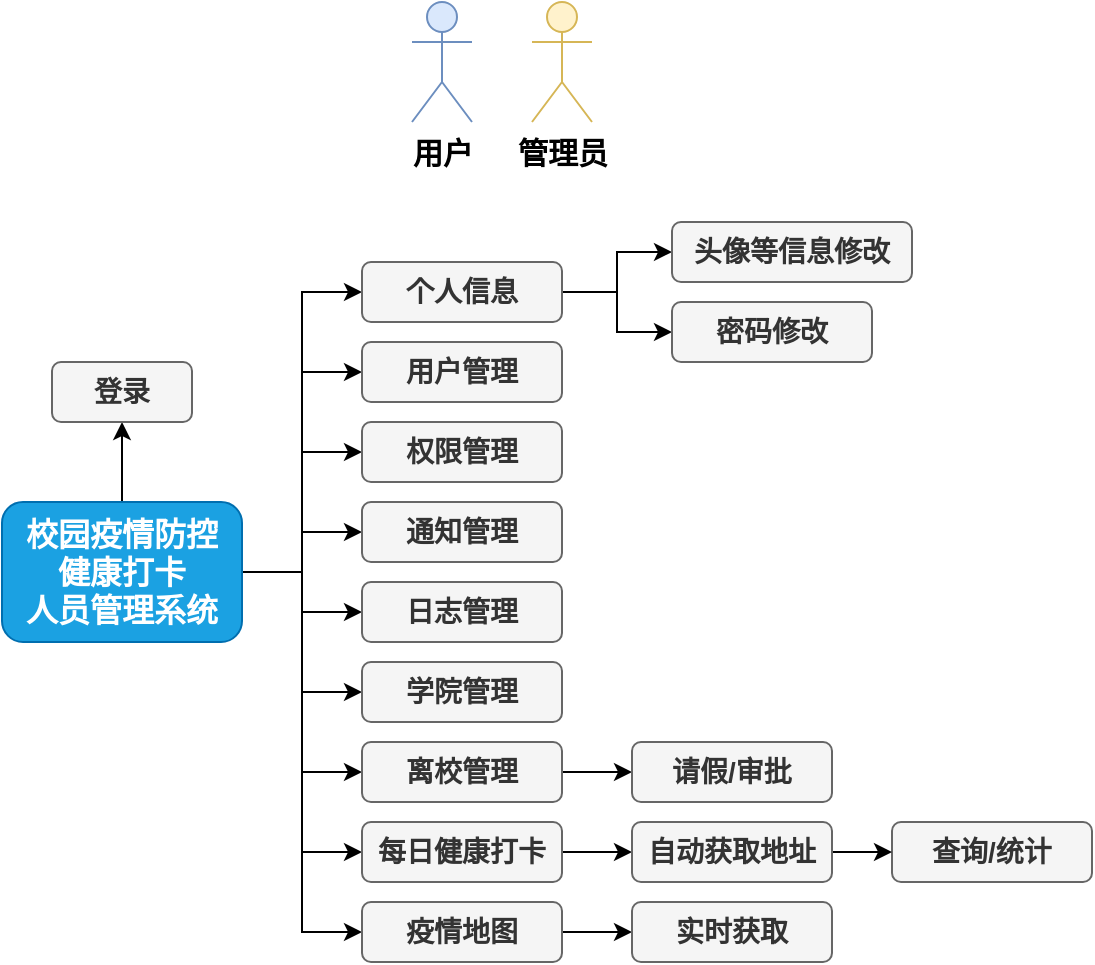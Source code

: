 <mxfile version="17.1.3" type="github">
  <diagram id="yorWovq_tISe7ccQDG3e" name="Page-1">
    <mxGraphModel dx="1038" dy="579" grid="1" gridSize="10" guides="1" tooltips="1" connect="1" arrows="1" fold="1" page="1" pageScale="1" pageWidth="827" pageHeight="1169" math="0" shadow="0">
      <root>
        <mxCell id="0" />
        <mxCell id="1" parent="0" />
        <mxCell id="5rIF5Xdq-ZtbnCXGbU9Z-2" value="用户" style="shape=umlActor;verticalLabelPosition=bottom;verticalAlign=top;html=1;outlineConnect=0;fillColor=#dae8fc;strokeColor=#6c8ebf;fontStyle=1;fontSize=15;" parent="1" vertex="1">
          <mxGeometry x="250" y="70" width="30" height="60" as="geometry" />
        </mxCell>
        <mxCell id="5rIF5Xdq-ZtbnCXGbU9Z-4" value="管理员" style="shape=umlActor;verticalLabelPosition=bottom;verticalAlign=top;html=1;outlineConnect=0;fillColor=#fff2cc;strokeColor=#d6b656;fontStyle=1;fontSize=15;" parent="1" vertex="1">
          <mxGeometry x="310" y="70" width="30" height="60" as="geometry" />
        </mxCell>
        <mxCell id="5rIF5Xdq-ZtbnCXGbU9Z-7" style="edgeStyle=orthogonalEdgeStyle;rounded=0;orthogonalLoop=1;jettySize=auto;html=1;exitX=0.5;exitY=0;exitDx=0;exitDy=0;entryX=0.5;entryY=1;entryDx=0;entryDy=0;fontSize=14;" parent="1" source="5rIF5Xdq-ZtbnCXGbU9Z-5" target="5rIF5Xdq-ZtbnCXGbU9Z-6" edge="1">
          <mxGeometry relative="1" as="geometry" />
        </mxCell>
        <mxCell id="5rIF5Xdq-ZtbnCXGbU9Z-26" style="edgeStyle=orthogonalEdgeStyle;rounded=0;orthogonalLoop=1;jettySize=auto;html=1;exitX=1;exitY=0.5;exitDx=0;exitDy=0;entryX=0;entryY=0.5;entryDx=0;entryDy=0;fontSize=16;" parent="1" source="5rIF5Xdq-ZtbnCXGbU9Z-5" target="5rIF5Xdq-ZtbnCXGbU9Z-11" edge="1">
          <mxGeometry relative="1" as="geometry" />
        </mxCell>
        <mxCell id="5rIF5Xdq-ZtbnCXGbU9Z-27" style="edgeStyle=orthogonalEdgeStyle;rounded=0;orthogonalLoop=1;jettySize=auto;html=1;exitX=1;exitY=0.5;exitDx=0;exitDy=0;entryX=0;entryY=0.5;entryDx=0;entryDy=0;fontSize=16;" parent="1" source="5rIF5Xdq-ZtbnCXGbU9Z-5" target="5rIF5Xdq-ZtbnCXGbU9Z-8" edge="1">
          <mxGeometry relative="1" as="geometry" />
        </mxCell>
        <mxCell id="5rIF5Xdq-ZtbnCXGbU9Z-28" style="edgeStyle=orthogonalEdgeStyle;rounded=0;orthogonalLoop=1;jettySize=auto;html=1;exitX=1;exitY=0.5;exitDx=0;exitDy=0;entryX=0;entryY=0.5;entryDx=0;entryDy=0;fontSize=16;" parent="1" source="5rIF5Xdq-ZtbnCXGbU9Z-5" target="5rIF5Xdq-ZtbnCXGbU9Z-9" edge="1">
          <mxGeometry relative="1" as="geometry" />
        </mxCell>
        <mxCell id="5rIF5Xdq-ZtbnCXGbU9Z-29" style="edgeStyle=orthogonalEdgeStyle;rounded=0;orthogonalLoop=1;jettySize=auto;html=1;exitX=1;exitY=0.5;exitDx=0;exitDy=0;entryX=0;entryY=0.5;entryDx=0;entryDy=0;fontSize=16;" parent="1" source="5rIF5Xdq-ZtbnCXGbU9Z-5" target="5rIF5Xdq-ZtbnCXGbU9Z-20" edge="1">
          <mxGeometry relative="1" as="geometry" />
        </mxCell>
        <mxCell id="5rIF5Xdq-ZtbnCXGbU9Z-34" style="edgeStyle=orthogonalEdgeStyle;rounded=0;orthogonalLoop=1;jettySize=auto;html=1;exitX=1;exitY=0.5;exitDx=0;exitDy=0;entryX=0;entryY=0.5;entryDx=0;entryDy=0;fontSize=16;" parent="1" source="5rIF5Xdq-ZtbnCXGbU9Z-5" target="5rIF5Xdq-ZtbnCXGbU9Z-10" edge="1">
          <mxGeometry relative="1" as="geometry" />
        </mxCell>
        <mxCell id="5rIF5Xdq-ZtbnCXGbU9Z-35" style="edgeStyle=orthogonalEdgeStyle;rounded=0;orthogonalLoop=1;jettySize=auto;html=1;exitX=1;exitY=0.5;exitDx=0;exitDy=0;entryX=0;entryY=0.5;entryDx=0;entryDy=0;fontSize=16;" parent="1" source="5rIF5Xdq-ZtbnCXGbU9Z-5" target="5rIF5Xdq-ZtbnCXGbU9Z-13" edge="1">
          <mxGeometry relative="1" as="geometry" />
        </mxCell>
        <mxCell id="5rIF5Xdq-ZtbnCXGbU9Z-36" style="edgeStyle=orthogonalEdgeStyle;rounded=0;orthogonalLoop=1;jettySize=auto;html=1;exitX=1;exitY=0.5;exitDx=0;exitDy=0;entryX=0;entryY=0.5;entryDx=0;entryDy=0;fontSize=16;" parent="1" source="5rIF5Xdq-ZtbnCXGbU9Z-5" target="5rIF5Xdq-ZtbnCXGbU9Z-14" edge="1">
          <mxGeometry relative="1" as="geometry" />
        </mxCell>
        <mxCell id="5rIF5Xdq-ZtbnCXGbU9Z-37" style="edgeStyle=orthogonalEdgeStyle;rounded=0;orthogonalLoop=1;jettySize=auto;html=1;exitX=1;exitY=0.5;exitDx=0;exitDy=0;entryX=0;entryY=0.5;entryDx=0;entryDy=0;fontSize=16;" parent="1" source="5rIF5Xdq-ZtbnCXGbU9Z-5" target="5rIF5Xdq-ZtbnCXGbU9Z-15" edge="1">
          <mxGeometry relative="1" as="geometry" />
        </mxCell>
        <mxCell id="5rIF5Xdq-ZtbnCXGbU9Z-38" style="edgeStyle=orthogonalEdgeStyle;rounded=0;orthogonalLoop=1;jettySize=auto;html=1;exitX=1;exitY=0.5;exitDx=0;exitDy=0;entryX=0;entryY=0.5;entryDx=0;entryDy=0;fontSize=16;" parent="1" source="5rIF5Xdq-ZtbnCXGbU9Z-5" target="5rIF5Xdq-ZtbnCXGbU9Z-17" edge="1">
          <mxGeometry relative="1" as="geometry" />
        </mxCell>
        <mxCell id="5rIF5Xdq-ZtbnCXGbU9Z-5" value="校园疫情防控&lt;br style=&quot;font-size: 16px;&quot;&gt;健康打卡&lt;br style=&quot;font-size: 16px;&quot;&gt;人员管理系统" style="rounded=1;whiteSpace=wrap;html=1;fontSize=16;fillColor=#1ba1e2;strokeColor=#006EAF;fontColor=#ffffff;fontStyle=1" parent="1" vertex="1">
          <mxGeometry x="45" y="320" width="120" height="70" as="geometry" />
        </mxCell>
        <mxCell id="5rIF5Xdq-ZtbnCXGbU9Z-6" value="登录" style="rounded=1;whiteSpace=wrap;html=1;fontSize=14;fillColor=#f5f5f5;fontColor=#333333;strokeColor=#666666;fontStyle=1" parent="1" vertex="1">
          <mxGeometry x="70" y="250" width="70" height="30" as="geometry" />
        </mxCell>
        <mxCell id="5rIF5Xdq-ZtbnCXGbU9Z-8" value="用户管理" style="rounded=1;whiteSpace=wrap;html=1;fontSize=14;fillColor=#f5f5f5;fontColor=#333333;strokeColor=#666666;fontStyle=1" parent="1" vertex="1">
          <mxGeometry x="225" y="240" width="100" height="30" as="geometry" />
        </mxCell>
        <mxCell id="5rIF5Xdq-ZtbnCXGbU9Z-9" value="权限管理" style="rounded=1;whiteSpace=wrap;html=1;fontSize=14;fillColor=#f5f5f5;fontColor=#333333;strokeColor=#666666;fontStyle=1" parent="1" vertex="1">
          <mxGeometry x="225" y="280" width="100" height="30" as="geometry" />
        </mxCell>
        <mxCell id="5rIF5Xdq-ZtbnCXGbU9Z-10" value="通知管理" style="rounded=1;whiteSpace=wrap;html=1;fontSize=14;fillColor=#f5f5f5;fontColor=#333333;strokeColor=#666666;fontStyle=1" parent="1" vertex="1">
          <mxGeometry x="225" y="320" width="100" height="30" as="geometry" />
        </mxCell>
        <mxCell id="5rIF5Xdq-ZtbnCXGbU9Z-23" style="edgeStyle=orthogonalEdgeStyle;rounded=0;orthogonalLoop=1;jettySize=auto;html=1;exitX=1;exitY=0.5;exitDx=0;exitDy=0;entryX=0;entryY=0.5;entryDx=0;entryDy=0;fontSize=16;" parent="1" source="5rIF5Xdq-ZtbnCXGbU9Z-11" target="5rIF5Xdq-ZtbnCXGbU9Z-12" edge="1">
          <mxGeometry relative="1" as="geometry" />
        </mxCell>
        <mxCell id="5rIF5Xdq-ZtbnCXGbU9Z-25" style="edgeStyle=orthogonalEdgeStyle;rounded=0;orthogonalLoop=1;jettySize=auto;html=1;exitX=1;exitY=0.5;exitDx=0;exitDy=0;entryX=0;entryY=0.5;entryDx=0;entryDy=0;fontSize=16;" parent="1" source="5rIF5Xdq-ZtbnCXGbU9Z-11" target="5rIF5Xdq-ZtbnCXGbU9Z-22" edge="1">
          <mxGeometry relative="1" as="geometry" />
        </mxCell>
        <mxCell id="5rIF5Xdq-ZtbnCXGbU9Z-11" value="个人信息" style="rounded=1;whiteSpace=wrap;html=1;fontSize=14;fillColor=#f5f5f5;fontColor=#333333;strokeColor=#666666;fontStyle=1" parent="1" vertex="1">
          <mxGeometry x="225" y="200" width="100" height="30" as="geometry" />
        </mxCell>
        <mxCell id="5rIF5Xdq-ZtbnCXGbU9Z-12" value="头像等信息修改" style="rounded=1;whiteSpace=wrap;html=1;fontSize=14;fillColor=#f5f5f5;fontColor=#333333;strokeColor=#666666;fontStyle=1" parent="1" vertex="1">
          <mxGeometry x="380" y="180" width="120" height="30" as="geometry" />
        </mxCell>
        <mxCell id="5rIF5Xdq-ZtbnCXGbU9Z-13" value="日志管理" style="rounded=1;whiteSpace=wrap;html=1;fontSize=14;fillColor=#f5f5f5;fontColor=#333333;strokeColor=#666666;fontStyle=1" parent="1" vertex="1">
          <mxGeometry x="225" y="360" width="100" height="30" as="geometry" />
        </mxCell>
        <mxCell id="5rIF5Xdq-ZtbnCXGbU9Z-14" value="学院管理" style="rounded=1;whiteSpace=wrap;html=1;fontSize=14;fillColor=#f5f5f5;fontColor=#333333;strokeColor=#666666;fontStyle=1" parent="1" vertex="1">
          <mxGeometry x="225" y="400" width="100" height="30" as="geometry" />
        </mxCell>
        <mxCell id="5rIF5Xdq-ZtbnCXGbU9Z-33" style="edgeStyle=orthogonalEdgeStyle;rounded=0;orthogonalLoop=1;jettySize=auto;html=1;exitX=1;exitY=0.5;exitDx=0;exitDy=0;entryX=0;entryY=0.5;entryDx=0;entryDy=0;fontSize=16;" parent="1" source="5rIF5Xdq-ZtbnCXGbU9Z-15" target="5rIF5Xdq-ZtbnCXGbU9Z-16" edge="1">
          <mxGeometry relative="1" as="geometry" />
        </mxCell>
        <mxCell id="5rIF5Xdq-ZtbnCXGbU9Z-15" value="离校管理" style="rounded=1;whiteSpace=wrap;html=1;fontSize=14;fillColor=#f5f5f5;fontColor=#333333;strokeColor=#666666;fontStyle=1" parent="1" vertex="1">
          <mxGeometry x="225" y="440" width="100" height="30" as="geometry" />
        </mxCell>
        <mxCell id="5rIF5Xdq-ZtbnCXGbU9Z-16" value="请假/审批" style="rounded=1;whiteSpace=wrap;html=1;fontSize=14;fillColor=#f5f5f5;fontColor=#333333;strokeColor=#666666;fontStyle=1" parent="1" vertex="1">
          <mxGeometry x="360" y="440" width="100" height="30" as="geometry" />
        </mxCell>
        <mxCell id="5rIF5Xdq-ZtbnCXGbU9Z-31" style="edgeStyle=orthogonalEdgeStyle;rounded=0;orthogonalLoop=1;jettySize=auto;html=1;exitX=1;exitY=0.5;exitDx=0;exitDy=0;entryX=0;entryY=0.5;entryDx=0;entryDy=0;fontSize=16;" parent="1" source="5rIF5Xdq-ZtbnCXGbU9Z-17" target="5rIF5Xdq-ZtbnCXGbU9Z-19" edge="1">
          <mxGeometry relative="1" as="geometry" />
        </mxCell>
        <mxCell id="5rIF5Xdq-ZtbnCXGbU9Z-17" value="每日健康打卡" style="rounded=1;whiteSpace=wrap;html=1;fontSize=14;fillColor=#f5f5f5;fontColor=#333333;strokeColor=#666666;fontStyle=1" parent="1" vertex="1">
          <mxGeometry x="225" y="480" width="100" height="30" as="geometry" />
        </mxCell>
        <mxCell id="5rIF5Xdq-ZtbnCXGbU9Z-18" value="查询/统计" style="rounded=1;whiteSpace=wrap;html=1;fontSize=14;fillColor=#f5f5f5;fontColor=#333333;strokeColor=#666666;fontStyle=1" parent="1" vertex="1">
          <mxGeometry x="490" y="480" width="100" height="30" as="geometry" />
        </mxCell>
        <mxCell id="5rIF5Xdq-ZtbnCXGbU9Z-32" style="edgeStyle=orthogonalEdgeStyle;rounded=0;orthogonalLoop=1;jettySize=auto;html=1;exitX=1;exitY=0.5;exitDx=0;exitDy=0;entryX=0;entryY=0.5;entryDx=0;entryDy=0;fontSize=16;" parent="1" source="5rIF5Xdq-ZtbnCXGbU9Z-19" target="5rIF5Xdq-ZtbnCXGbU9Z-18" edge="1">
          <mxGeometry relative="1" as="geometry" />
        </mxCell>
        <mxCell id="5rIF5Xdq-ZtbnCXGbU9Z-19" value="自动获取地址" style="rounded=1;whiteSpace=wrap;html=1;fontSize=14;fillColor=#f5f5f5;fontColor=#333333;strokeColor=#666666;fontStyle=1" parent="1" vertex="1">
          <mxGeometry x="360" y="480" width="100" height="30" as="geometry" />
        </mxCell>
        <mxCell id="5rIF5Xdq-ZtbnCXGbU9Z-30" style="edgeStyle=orthogonalEdgeStyle;rounded=0;orthogonalLoop=1;jettySize=auto;html=1;exitX=1;exitY=0.5;exitDx=0;exitDy=0;entryX=0;entryY=0.5;entryDx=0;entryDy=0;fontSize=16;" parent="1" source="5rIF5Xdq-ZtbnCXGbU9Z-20" target="5rIF5Xdq-ZtbnCXGbU9Z-21" edge="1">
          <mxGeometry relative="1" as="geometry" />
        </mxCell>
        <mxCell id="5rIF5Xdq-ZtbnCXGbU9Z-20" value="疫情地图" style="rounded=1;whiteSpace=wrap;html=1;fontSize=14;fillColor=#f5f5f5;fontColor=#333333;strokeColor=#666666;fontStyle=1" parent="1" vertex="1">
          <mxGeometry x="225" y="520" width="100" height="30" as="geometry" />
        </mxCell>
        <mxCell id="5rIF5Xdq-ZtbnCXGbU9Z-21" value="实时获取" style="rounded=1;whiteSpace=wrap;html=1;fontSize=14;fillColor=#f5f5f5;fontColor=#333333;strokeColor=#666666;fontStyle=1" parent="1" vertex="1">
          <mxGeometry x="360" y="520" width="100" height="30" as="geometry" />
        </mxCell>
        <mxCell id="5rIF5Xdq-ZtbnCXGbU9Z-22" value="密码修改" style="rounded=1;whiteSpace=wrap;html=1;fontSize=14;fillColor=#f5f5f5;fontColor=#333333;strokeColor=#666666;fontStyle=1" parent="1" vertex="1">
          <mxGeometry x="380" y="220" width="100" height="30" as="geometry" />
        </mxCell>
      </root>
    </mxGraphModel>
  </diagram>
</mxfile>
